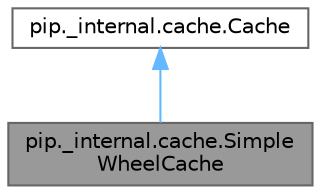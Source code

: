 digraph "pip._internal.cache.SimpleWheelCache"
{
 // LATEX_PDF_SIZE
  bgcolor="transparent";
  edge [fontname=Helvetica,fontsize=10,labelfontname=Helvetica,labelfontsize=10];
  node [fontname=Helvetica,fontsize=10,shape=box,height=0.2,width=0.4];
  Node1 [id="Node000001",label="pip._internal.cache.Simple\lWheelCache",height=0.2,width=0.4,color="gray40", fillcolor="grey60", style="filled", fontcolor="black",tooltip=" "];
  Node2 -> Node1 [id="edge1_Node000001_Node000002",dir="back",color="steelblue1",style="solid",tooltip=" "];
  Node2 [id="Node000002",label="pip._internal.cache.Cache",height=0.2,width=0.4,color="gray40", fillcolor="white", style="filled",URL="$d7/d4c/classpip_1_1__internal_1_1cache_1_1Cache.html",tooltip=" "];
}
